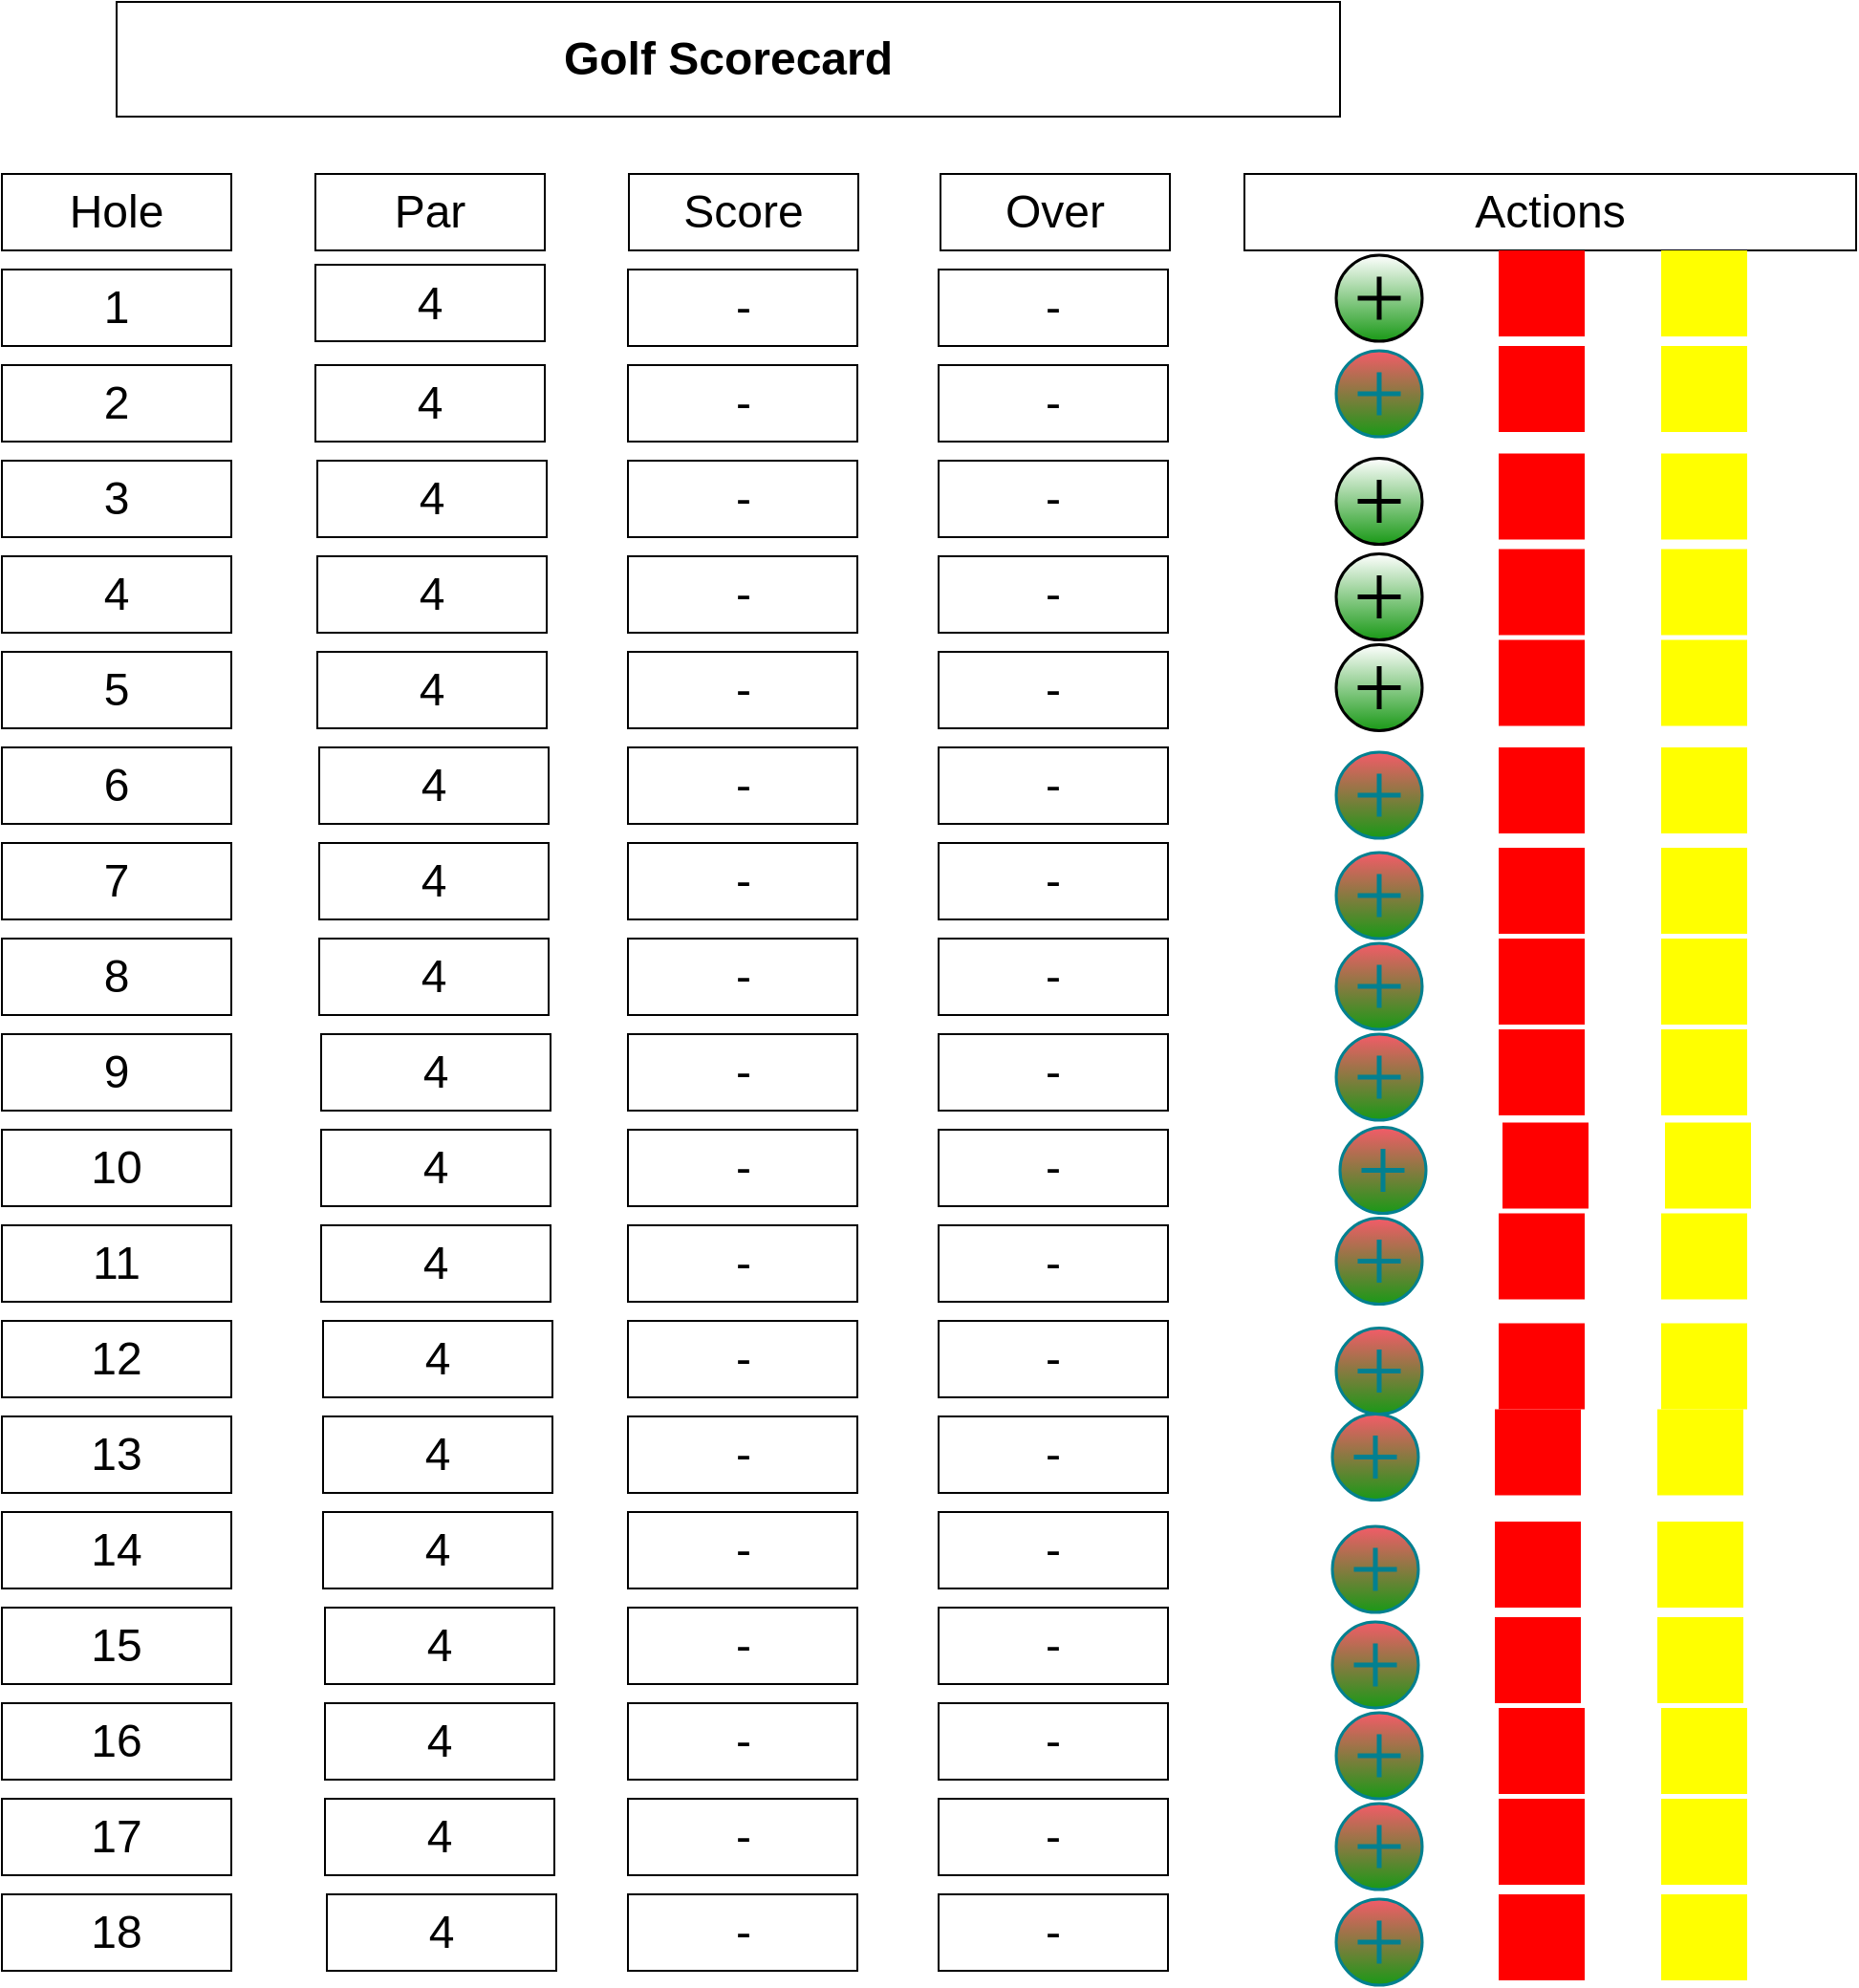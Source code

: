 <mxfile version="15.5.2" type="github">
  <diagram id="Mis6aJasM8ZFhwUtG8ye" name="Page-1">
    <mxGraphModel dx="2062" dy="1118" grid="1" gridSize="10" guides="1" tooltips="1" connect="1" arrows="1" fold="1" page="1" pageScale="1" pageWidth="850" pageHeight="1100" math="0" shadow="0">
      <root>
        <mxCell id="0" />
        <mxCell id="1" parent="0" />
        <mxCell id="xs6SfX7gAQOhlKQm3RGm-1" value="Golf Scorecard" style="rounded=0;whiteSpace=wrap;html=1;fontSize=24;fontStyle=1;fontFamily=Helvetica;labelBackgroundColor=none;" vertex="1" parent="1">
          <mxGeometry x="530" width="640" height="60" as="geometry" />
        </mxCell>
        <mxCell id="xs6SfX7gAQOhlKQm3RGm-21" value="2" style="rounded=0;whiteSpace=wrap;html=1;labelBackgroundColor=none;fontFamily=Helvetica;fontSize=24;" vertex="1" parent="1">
          <mxGeometry x="470" y="190" width="120" height="40" as="geometry" />
        </mxCell>
        <mxCell id="xs6SfX7gAQOhlKQm3RGm-22" value="3" style="rounded=0;whiteSpace=wrap;html=1;labelBackgroundColor=none;fontFamily=Helvetica;fontSize=24;" vertex="1" parent="1">
          <mxGeometry x="470" y="240" width="120" height="40" as="geometry" />
        </mxCell>
        <mxCell id="xs6SfX7gAQOhlKQm3RGm-23" value="4" style="rounded=0;whiteSpace=wrap;html=1;labelBackgroundColor=none;fontFamily=Helvetica;fontSize=24;" vertex="1" parent="1">
          <mxGeometry x="470" y="290" width="120" height="40" as="geometry" />
        </mxCell>
        <mxCell id="xs6SfX7gAQOhlKQm3RGm-24" value="5" style="rounded=0;whiteSpace=wrap;html=1;labelBackgroundColor=none;fontFamily=Helvetica;fontSize=24;" vertex="1" parent="1">
          <mxGeometry x="470" y="340" width="120" height="40" as="geometry" />
        </mxCell>
        <mxCell id="xs6SfX7gAQOhlKQm3RGm-25" value="6" style="rounded=0;whiteSpace=wrap;html=1;labelBackgroundColor=none;fontFamily=Helvetica;fontSize=24;" vertex="1" parent="1">
          <mxGeometry x="470" y="390" width="120" height="40" as="geometry" />
        </mxCell>
        <mxCell id="xs6SfX7gAQOhlKQm3RGm-26" value="7" style="rounded=0;whiteSpace=wrap;html=1;labelBackgroundColor=none;fontFamily=Helvetica;fontSize=24;" vertex="1" parent="1">
          <mxGeometry x="470" y="440" width="120" height="40" as="geometry" />
        </mxCell>
        <mxCell id="xs6SfX7gAQOhlKQm3RGm-27" value="8" style="rounded=0;whiteSpace=wrap;html=1;labelBackgroundColor=none;fontFamily=Helvetica;fontSize=24;" vertex="1" parent="1">
          <mxGeometry x="470" y="490" width="120" height="40" as="geometry" />
        </mxCell>
        <mxCell id="xs6SfX7gAQOhlKQm3RGm-28" value="9" style="rounded=0;whiteSpace=wrap;html=1;labelBackgroundColor=none;fontFamily=Helvetica;fontSize=24;" vertex="1" parent="1">
          <mxGeometry x="470" y="540" width="120" height="40" as="geometry" />
        </mxCell>
        <mxCell id="xs6SfX7gAQOhlKQm3RGm-29" value="10" style="rounded=0;whiteSpace=wrap;html=1;labelBackgroundColor=none;fontFamily=Helvetica;fontSize=24;" vertex="1" parent="1">
          <mxGeometry x="470" y="590" width="120" height="40" as="geometry" />
        </mxCell>
        <mxCell id="xs6SfX7gAQOhlKQm3RGm-30" value="11&lt;span style=&quot;color: rgba(0 , 0 , 0 , 0) ; font-family: monospace ; font-size: 0px&quot;&gt;%3CmxGraphModel%3E%3Croot%3E%3CmxCell%20id%3D%220%22%2F%3E%3CmxCell%20id%3D%221%22%20parent%3D%220%22%2F%3E%3CmxCell%20id%3D%222%22%20value%3D%221%22%20style%3D%22rounded%3D0%3BwhiteSpace%3Dwrap%3Bhtml%3D1%3BlabelBackgroundColor%3Dnone%3BfontFamily%3DHelvetica%3BfontSize%3D24%3B%22%20vertex%3D%221%22%20parent%3D%221%22%3E%3CmxGeometry%20x%3D%2290%22%20y%3D%22110%22%20width%3D%22120%22%20height%3D%2240%22%20as%3D%22geometry%22%2F%3E%3C%2FmxCell%3E%3C%2Froot%3E%3C%2FmxGraphModel%3E&lt;/span&gt;" style="rounded=0;whiteSpace=wrap;html=1;labelBackgroundColor=none;fontFamily=Helvetica;fontSize=24;" vertex="1" parent="1">
          <mxGeometry x="470" y="640" width="120" height="40" as="geometry" />
        </mxCell>
        <mxCell id="xs6SfX7gAQOhlKQm3RGm-31" value="12" style="rounded=0;whiteSpace=wrap;html=1;labelBackgroundColor=none;fontFamily=Helvetica;fontSize=24;" vertex="1" parent="1">
          <mxGeometry x="470" y="690" width="120" height="40" as="geometry" />
        </mxCell>
        <mxCell id="xs6SfX7gAQOhlKQm3RGm-32" value="13" style="rounded=0;whiteSpace=wrap;html=1;labelBackgroundColor=none;fontFamily=Helvetica;fontSize=24;" vertex="1" parent="1">
          <mxGeometry x="470" y="740" width="120" height="40" as="geometry" />
        </mxCell>
        <mxCell id="xs6SfX7gAQOhlKQm3RGm-33" value="14" style="rounded=0;whiteSpace=wrap;html=1;labelBackgroundColor=none;fontFamily=Helvetica;fontSize=24;" vertex="1" parent="1">
          <mxGeometry x="470" y="790" width="120" height="40" as="geometry" />
        </mxCell>
        <mxCell id="xs6SfX7gAQOhlKQm3RGm-34" value="15" style="rounded=0;whiteSpace=wrap;html=1;labelBackgroundColor=none;fontFamily=Helvetica;fontSize=24;" vertex="1" parent="1">
          <mxGeometry x="470" y="840" width="120" height="40" as="geometry" />
        </mxCell>
        <mxCell id="xs6SfX7gAQOhlKQm3RGm-35" value="16" style="rounded=0;whiteSpace=wrap;html=1;labelBackgroundColor=none;fontFamily=Helvetica;fontSize=24;" vertex="1" parent="1">
          <mxGeometry x="470" y="890" width="120" height="40" as="geometry" />
        </mxCell>
        <mxCell id="xs6SfX7gAQOhlKQm3RGm-36" value="17" style="rounded=0;whiteSpace=wrap;html=1;labelBackgroundColor=none;fontFamily=Helvetica;fontSize=24;" vertex="1" parent="1">
          <mxGeometry x="470" y="940" width="120" height="40" as="geometry" />
        </mxCell>
        <mxCell id="xs6SfX7gAQOhlKQm3RGm-37" value="18" style="rounded=0;whiteSpace=wrap;html=1;labelBackgroundColor=none;fontFamily=Helvetica;fontSize=24;" vertex="1" parent="1">
          <mxGeometry x="470" y="990" width="120" height="40" as="geometry" />
        </mxCell>
        <mxCell id="xs6SfX7gAQOhlKQm3RGm-38" value="1" style="rounded=0;whiteSpace=wrap;html=1;labelBackgroundColor=none;fontFamily=Helvetica;fontSize=24;" vertex="1" parent="1">
          <mxGeometry x="470" y="140" width="120" height="40" as="geometry" />
        </mxCell>
        <mxCell id="xs6SfX7gAQOhlKQm3RGm-43" value="" style="group;" vertex="1" connectable="0" parent="1">
          <mxGeometry x="470" y="90" width="970" height="97.5" as="geometry" />
        </mxCell>
        <mxCell id="xs6SfX7gAQOhlKQm3RGm-3" value="Hole" style="rounded=0;whiteSpace=wrap;html=1;labelBackgroundColor=none;fontFamily=Helvetica;fontSize=24;" vertex="1" parent="xs6SfX7gAQOhlKQm3RGm-43">
          <mxGeometry width="120" height="40" as="geometry" />
        </mxCell>
        <mxCell id="xs6SfX7gAQOhlKQm3RGm-39" value="Par" style="rounded=0;whiteSpace=wrap;html=1;labelBackgroundColor=none;fontFamily=Helvetica;fontSize=24;" vertex="1" parent="xs6SfX7gAQOhlKQm3RGm-43">
          <mxGeometry x="164" width="120" height="40" as="geometry" />
        </mxCell>
        <mxCell id="xs6SfX7gAQOhlKQm3RGm-40" value="Score" style="rounded=0;whiteSpace=wrap;html=1;labelBackgroundColor=none;fontFamily=Helvetica;fontSize=24;" vertex="1" parent="xs6SfX7gAQOhlKQm3RGm-43">
          <mxGeometry x="328" width="120" height="40" as="geometry" />
        </mxCell>
        <mxCell id="xs6SfX7gAQOhlKQm3RGm-41" value="Over" style="rounded=0;whiteSpace=wrap;html=1;labelBackgroundColor=none;fontFamily=Helvetica;fontSize=24;" vertex="1" parent="xs6SfX7gAQOhlKQm3RGm-43">
          <mxGeometry x="491" width="120" height="40" as="geometry" />
        </mxCell>
        <mxCell id="xs6SfX7gAQOhlKQm3RGm-42" value="Actions" style="rounded=0;whiteSpace=wrap;html=1;labelBackgroundColor=none;fontFamily=Helvetica;fontSize=24;" vertex="1" parent="xs6SfX7gAQOhlKQm3RGm-43">
          <mxGeometry x="650" width="320" height="40" as="geometry" />
        </mxCell>
        <mxCell id="xs6SfX7gAQOhlKQm3RGm-157" value="" style="group;" vertex="1" connectable="0" parent="xs6SfX7gAQOhlKQm3RGm-43">
          <mxGeometry x="698" y="40" width="215" height="47.5" as="geometry" />
        </mxCell>
        <mxCell id="xs6SfX7gAQOhlKQm3RGm-153" value="" style="verticalLabelPosition=bottom;verticalAlign=top;html=1;shadow=0;dashed=0;strokeWidth=1;shape=mxgraph.ios.iAddIcon;fillColor2=#1A9917;sketch=0;labelBackgroundColor=none;fontFamily=Helvetica;fontSize=24;" vertex="1" parent="xs6SfX7gAQOhlKQm3RGm-157">
          <mxGeometry y="2.5" width="45" height="45" as="geometry" />
        </mxCell>
        <mxCell id="xs6SfX7gAQOhlKQm3RGm-155" value="" style="shape=image;html=1;verticalAlign=top;verticalLabelPosition=bottom;imageAspect=0;aspect=fixed;image=https://cdn3.iconfinder.com/data/icons/eightyshades/512/15_Subtract-128.png;fontFamily=Helvetica;fontSize=24;imageBackground=#FF0000;" vertex="1" parent="xs6SfX7gAQOhlKQm3RGm-157">
          <mxGeometry x="85" width="45" height="45" as="geometry" />
        </mxCell>
        <mxCell id="xs6SfX7gAQOhlKQm3RGm-156" value="" style="shape=image;html=1;verticalAlign=top;verticalLabelPosition=bottom;imageAspect=0;aspect=fixed;image=https://cdn3.iconfinder.com/data/icons/signs-symbols-5/126/slice326-128.png;fontFamily=Helvetica;fontSize=24;imageBackground=#FFFF00;" vertex="1" parent="xs6SfX7gAQOhlKQm3RGm-157">
          <mxGeometry x="170" width="45" height="45" as="geometry" />
        </mxCell>
        <mxCell id="xs6SfX7gAQOhlKQm3RGm-80" value="4" style="rounded=0;whiteSpace=wrap;html=1;labelBackgroundColor=none;fontFamily=Helvetica;fontSize=24;" vertex="1" parent="xs6SfX7gAQOhlKQm3RGm-43">
          <mxGeometry x="164" y="47.5" width="120" height="40" as="geometry" />
        </mxCell>
        <mxCell id="xs6SfX7gAQOhlKQm3RGm-63" value="4" style="rounded=0;whiteSpace=wrap;html=1;labelBackgroundColor=none;fontFamily=Helvetica;fontSize=24;" vertex="1" parent="1">
          <mxGeometry x="634" y="190" width="120" height="40" as="geometry" />
        </mxCell>
        <mxCell id="xs6SfX7gAQOhlKQm3RGm-64" value="4" style="rounded=0;whiteSpace=wrap;html=1;labelBackgroundColor=none;fontFamily=Helvetica;fontSize=24;" vertex="1" parent="1">
          <mxGeometry x="635" y="240" width="120" height="40" as="geometry" />
        </mxCell>
        <mxCell id="xs6SfX7gAQOhlKQm3RGm-65" value="4" style="rounded=0;whiteSpace=wrap;html=1;labelBackgroundColor=none;fontFamily=Helvetica;fontSize=24;" vertex="1" parent="1">
          <mxGeometry x="635" y="290" width="120" height="40" as="geometry" />
        </mxCell>
        <mxCell id="xs6SfX7gAQOhlKQm3RGm-66" value="4" style="rounded=0;whiteSpace=wrap;html=1;labelBackgroundColor=none;fontFamily=Helvetica;fontSize=24;" vertex="1" parent="1">
          <mxGeometry x="635" y="340" width="120" height="40" as="geometry" />
        </mxCell>
        <mxCell id="xs6SfX7gAQOhlKQm3RGm-67" value="4" style="rounded=0;whiteSpace=wrap;html=1;labelBackgroundColor=none;fontFamily=Helvetica;fontSize=24;" vertex="1" parent="1">
          <mxGeometry x="636" y="390" width="120" height="40" as="geometry" />
        </mxCell>
        <mxCell id="xs6SfX7gAQOhlKQm3RGm-68" value="4" style="rounded=0;whiteSpace=wrap;html=1;labelBackgroundColor=none;fontFamily=Helvetica;fontSize=24;" vertex="1" parent="1">
          <mxGeometry x="636" y="440" width="120" height="40" as="geometry" />
        </mxCell>
        <mxCell id="xs6SfX7gAQOhlKQm3RGm-69" value="4" style="rounded=0;whiteSpace=wrap;html=1;labelBackgroundColor=none;fontFamily=Helvetica;fontSize=24;" vertex="1" parent="1">
          <mxGeometry x="636" y="490" width="120" height="40" as="geometry" />
        </mxCell>
        <mxCell id="xs6SfX7gAQOhlKQm3RGm-70" value="4" style="rounded=0;whiteSpace=wrap;html=1;labelBackgroundColor=none;fontFamily=Helvetica;fontSize=24;" vertex="1" parent="1">
          <mxGeometry x="637" y="540" width="120" height="40" as="geometry" />
        </mxCell>
        <mxCell id="xs6SfX7gAQOhlKQm3RGm-71" value="4" style="rounded=0;whiteSpace=wrap;html=1;labelBackgroundColor=none;fontFamily=Helvetica;fontSize=24;" vertex="1" parent="1">
          <mxGeometry x="637" y="590" width="120" height="40" as="geometry" />
        </mxCell>
        <mxCell id="xs6SfX7gAQOhlKQm3RGm-72" value="4" style="rounded=0;whiteSpace=wrap;html=1;labelBackgroundColor=none;fontFamily=Helvetica;fontSize=24;" vertex="1" parent="1">
          <mxGeometry x="637" y="640" width="120" height="40" as="geometry" />
        </mxCell>
        <mxCell id="xs6SfX7gAQOhlKQm3RGm-73" value="4" style="rounded=0;whiteSpace=wrap;html=1;labelBackgroundColor=none;fontFamily=Helvetica;fontSize=24;" vertex="1" parent="1">
          <mxGeometry x="638" y="690" width="120" height="40" as="geometry" />
        </mxCell>
        <mxCell id="xs6SfX7gAQOhlKQm3RGm-74" value="4" style="rounded=0;whiteSpace=wrap;html=1;labelBackgroundColor=none;fontFamily=Helvetica;fontSize=24;" vertex="1" parent="1">
          <mxGeometry x="638" y="740" width="120" height="40" as="geometry" />
        </mxCell>
        <mxCell id="xs6SfX7gAQOhlKQm3RGm-75" value="4" style="rounded=0;whiteSpace=wrap;html=1;labelBackgroundColor=none;fontFamily=Helvetica;fontSize=24;" vertex="1" parent="1">
          <mxGeometry x="638" y="790" width="120" height="40" as="geometry" />
        </mxCell>
        <mxCell id="xs6SfX7gAQOhlKQm3RGm-76" value="4" style="rounded=0;whiteSpace=wrap;html=1;labelBackgroundColor=none;fontFamily=Helvetica;fontSize=24;" vertex="1" parent="1">
          <mxGeometry x="639" y="840" width="120" height="40" as="geometry" />
        </mxCell>
        <mxCell id="xs6SfX7gAQOhlKQm3RGm-77" value="4" style="rounded=0;whiteSpace=wrap;html=1;labelBackgroundColor=none;fontFamily=Helvetica;fontSize=24;" vertex="1" parent="1">
          <mxGeometry x="639" y="890" width="120" height="40" as="geometry" />
        </mxCell>
        <mxCell id="xs6SfX7gAQOhlKQm3RGm-78" value="4" style="rounded=0;whiteSpace=wrap;html=1;labelBackgroundColor=none;fontFamily=Helvetica;fontSize=24;" vertex="1" parent="1">
          <mxGeometry x="639" y="940" width="120" height="40" as="geometry" />
        </mxCell>
        <mxCell id="xs6SfX7gAQOhlKQm3RGm-79" value="4" style="rounded=0;whiteSpace=wrap;html=1;labelBackgroundColor=none;fontFamily=Helvetica;fontSize=24;" vertex="1" parent="1">
          <mxGeometry x="640" y="990" width="120" height="40" as="geometry" />
        </mxCell>
        <mxCell id="xs6SfX7gAQOhlKQm3RGm-81" value="-" style="rounded=0;whiteSpace=wrap;html=1;labelBackgroundColor=none;fontFamily=Helvetica;fontSize=24;" vertex="1" parent="1">
          <mxGeometry x="797.5" y="190" width="120" height="40" as="geometry" />
        </mxCell>
        <mxCell id="xs6SfX7gAQOhlKQm3RGm-82" value="-" style="rounded=0;whiteSpace=wrap;html=1;labelBackgroundColor=none;fontFamily=Helvetica;fontSize=24;" vertex="1" parent="1">
          <mxGeometry x="797.5" y="240" width="120" height="40" as="geometry" />
        </mxCell>
        <mxCell id="xs6SfX7gAQOhlKQm3RGm-83" value="-" style="rounded=0;whiteSpace=wrap;html=1;labelBackgroundColor=none;fontFamily=Helvetica;fontSize=24;" vertex="1" parent="1">
          <mxGeometry x="797.5" y="290" width="120" height="40" as="geometry" />
        </mxCell>
        <mxCell id="xs6SfX7gAQOhlKQm3RGm-84" value="-" style="rounded=0;whiteSpace=wrap;html=1;labelBackgroundColor=none;fontFamily=Helvetica;fontSize=24;" vertex="1" parent="1">
          <mxGeometry x="797.5" y="340" width="120" height="40" as="geometry" />
        </mxCell>
        <mxCell id="xs6SfX7gAQOhlKQm3RGm-85" value="-" style="rounded=0;whiteSpace=wrap;html=1;labelBackgroundColor=none;fontFamily=Helvetica;fontSize=24;" vertex="1" parent="1">
          <mxGeometry x="797.5" y="390" width="120" height="40" as="geometry" />
        </mxCell>
        <mxCell id="xs6SfX7gAQOhlKQm3RGm-86" value="-" style="rounded=0;whiteSpace=wrap;html=1;labelBackgroundColor=none;fontFamily=Helvetica;fontSize=24;" vertex="1" parent="1">
          <mxGeometry x="797.5" y="440" width="120" height="40" as="geometry" />
        </mxCell>
        <mxCell id="xs6SfX7gAQOhlKQm3RGm-87" value="-" style="rounded=0;whiteSpace=wrap;html=1;labelBackgroundColor=none;fontFamily=Helvetica;fontSize=24;" vertex="1" parent="1">
          <mxGeometry x="797.5" y="490" width="120" height="40" as="geometry" />
        </mxCell>
        <mxCell id="xs6SfX7gAQOhlKQm3RGm-88" value="-" style="rounded=0;whiteSpace=wrap;html=1;labelBackgroundColor=none;fontFamily=Helvetica;fontSize=24;" vertex="1" parent="1">
          <mxGeometry x="797.5" y="540" width="120" height="40" as="geometry" />
        </mxCell>
        <mxCell id="xs6SfX7gAQOhlKQm3RGm-89" value="-" style="rounded=0;whiteSpace=wrap;html=1;labelBackgroundColor=none;fontFamily=Helvetica;fontSize=24;" vertex="1" parent="1">
          <mxGeometry x="797.5" y="590" width="120" height="40" as="geometry" />
        </mxCell>
        <mxCell id="xs6SfX7gAQOhlKQm3RGm-90" value="-" style="rounded=0;whiteSpace=wrap;html=1;labelBackgroundColor=none;fontFamily=Helvetica;fontSize=24;" vertex="1" parent="1">
          <mxGeometry x="797.5" y="640" width="120" height="40" as="geometry" />
        </mxCell>
        <mxCell id="xs6SfX7gAQOhlKQm3RGm-91" value="-" style="rounded=0;whiteSpace=wrap;html=1;labelBackgroundColor=none;fontFamily=Helvetica;fontSize=24;" vertex="1" parent="1">
          <mxGeometry x="797.5" y="690" width="120" height="40" as="geometry" />
        </mxCell>
        <mxCell id="xs6SfX7gAQOhlKQm3RGm-92" value="-" style="rounded=0;whiteSpace=wrap;html=1;labelBackgroundColor=none;fontFamily=Helvetica;fontSize=24;" vertex="1" parent="1">
          <mxGeometry x="797.5" y="740" width="120" height="40" as="geometry" />
        </mxCell>
        <mxCell id="xs6SfX7gAQOhlKQm3RGm-93" value="-" style="rounded=0;whiteSpace=wrap;html=1;labelBackgroundColor=none;fontFamily=Helvetica;fontSize=24;" vertex="1" parent="1">
          <mxGeometry x="797.5" y="790" width="120" height="40" as="geometry" />
        </mxCell>
        <mxCell id="xs6SfX7gAQOhlKQm3RGm-94" value="-" style="rounded=0;whiteSpace=wrap;html=1;labelBackgroundColor=none;fontFamily=Helvetica;fontSize=24;" vertex="1" parent="1">
          <mxGeometry x="797.5" y="840" width="120" height="40" as="geometry" />
        </mxCell>
        <mxCell id="xs6SfX7gAQOhlKQm3RGm-95" value="-" style="rounded=0;whiteSpace=wrap;html=1;labelBackgroundColor=none;fontFamily=Helvetica;fontSize=24;" vertex="1" parent="1">
          <mxGeometry x="797.5" y="890" width="120" height="40" as="geometry" />
        </mxCell>
        <mxCell id="xs6SfX7gAQOhlKQm3RGm-96" value="-" style="rounded=0;whiteSpace=wrap;html=1;labelBackgroundColor=none;fontFamily=Helvetica;fontSize=24;" vertex="1" parent="1">
          <mxGeometry x="797.5" y="940" width="120" height="40" as="geometry" />
        </mxCell>
        <mxCell id="xs6SfX7gAQOhlKQm3RGm-97" value="-" style="rounded=0;whiteSpace=wrap;html=1;labelBackgroundColor=none;fontFamily=Helvetica;fontSize=24;" vertex="1" parent="1">
          <mxGeometry x="797.5" y="990" width="120" height="40" as="geometry" />
        </mxCell>
        <mxCell id="xs6SfX7gAQOhlKQm3RGm-98" value="-" style="rounded=0;whiteSpace=wrap;html=1;labelBackgroundColor=none;fontFamily=Helvetica;fontSize=24;" vertex="1" parent="1">
          <mxGeometry x="797.5" y="140" width="120" height="40" as="geometry" />
        </mxCell>
        <mxCell id="xs6SfX7gAQOhlKQm3RGm-99" value="-" style="rounded=0;whiteSpace=wrap;html=1;labelBackgroundColor=none;fontFamily=Helvetica;fontSize=24;" vertex="1" parent="1">
          <mxGeometry x="960" y="190" width="120" height="40" as="geometry" />
        </mxCell>
        <mxCell id="xs6SfX7gAQOhlKQm3RGm-100" value="-" style="rounded=0;whiteSpace=wrap;html=1;labelBackgroundColor=none;fontFamily=Helvetica;fontSize=24;" vertex="1" parent="1">
          <mxGeometry x="960" y="240" width="120" height="40" as="geometry" />
        </mxCell>
        <mxCell id="xs6SfX7gAQOhlKQm3RGm-101" value="-" style="rounded=0;whiteSpace=wrap;html=1;labelBackgroundColor=none;fontFamily=Helvetica;fontSize=24;" vertex="1" parent="1">
          <mxGeometry x="960" y="290" width="120" height="40" as="geometry" />
        </mxCell>
        <mxCell id="xs6SfX7gAQOhlKQm3RGm-102" value="-" style="rounded=0;whiteSpace=wrap;html=1;labelBackgroundColor=none;fontFamily=Helvetica;fontSize=24;" vertex="1" parent="1">
          <mxGeometry x="960" y="340" width="120" height="40" as="geometry" />
        </mxCell>
        <mxCell id="xs6SfX7gAQOhlKQm3RGm-103" value="-" style="rounded=0;whiteSpace=wrap;html=1;labelBackgroundColor=none;fontFamily=Helvetica;fontSize=24;" vertex="1" parent="1">
          <mxGeometry x="960" y="390" width="120" height="40" as="geometry" />
        </mxCell>
        <mxCell id="xs6SfX7gAQOhlKQm3RGm-104" value="-" style="rounded=0;whiteSpace=wrap;html=1;labelBackgroundColor=none;fontFamily=Helvetica;fontSize=24;" vertex="1" parent="1">
          <mxGeometry x="960" y="440" width="120" height="40" as="geometry" />
        </mxCell>
        <mxCell id="xs6SfX7gAQOhlKQm3RGm-105" value="-" style="rounded=0;whiteSpace=wrap;html=1;labelBackgroundColor=none;fontFamily=Helvetica;fontSize=24;" vertex="1" parent="1">
          <mxGeometry x="960" y="490" width="120" height="40" as="geometry" />
        </mxCell>
        <mxCell id="xs6SfX7gAQOhlKQm3RGm-106" value="-" style="rounded=0;whiteSpace=wrap;html=1;labelBackgroundColor=none;fontFamily=Helvetica;fontSize=24;" vertex="1" parent="1">
          <mxGeometry x="960" y="540" width="120" height="40" as="geometry" />
        </mxCell>
        <mxCell id="xs6SfX7gAQOhlKQm3RGm-107" value="-" style="rounded=0;whiteSpace=wrap;html=1;labelBackgroundColor=none;fontFamily=Helvetica;fontSize=24;" vertex="1" parent="1">
          <mxGeometry x="960" y="590" width="120" height="40" as="geometry" />
        </mxCell>
        <mxCell id="xs6SfX7gAQOhlKQm3RGm-108" value="-" style="rounded=0;whiteSpace=wrap;html=1;labelBackgroundColor=none;fontFamily=Helvetica;fontSize=24;" vertex="1" parent="1">
          <mxGeometry x="960" y="640" width="120" height="40" as="geometry" />
        </mxCell>
        <mxCell id="xs6SfX7gAQOhlKQm3RGm-109" value="-" style="rounded=0;whiteSpace=wrap;html=1;labelBackgroundColor=none;fontFamily=Helvetica;fontSize=24;" vertex="1" parent="1">
          <mxGeometry x="960" y="690" width="120" height="40" as="geometry" />
        </mxCell>
        <mxCell id="xs6SfX7gAQOhlKQm3RGm-110" value="-" style="rounded=0;whiteSpace=wrap;html=1;labelBackgroundColor=none;fontFamily=Helvetica;fontSize=24;" vertex="1" parent="1">
          <mxGeometry x="960" y="740" width="120" height="40" as="geometry" />
        </mxCell>
        <mxCell id="xs6SfX7gAQOhlKQm3RGm-111" value="-" style="rounded=0;whiteSpace=wrap;html=1;labelBackgroundColor=none;fontFamily=Helvetica;fontSize=24;" vertex="1" parent="1">
          <mxGeometry x="960" y="790" width="120" height="40" as="geometry" />
        </mxCell>
        <mxCell id="xs6SfX7gAQOhlKQm3RGm-112" value="-" style="rounded=0;whiteSpace=wrap;html=1;labelBackgroundColor=none;fontFamily=Helvetica;fontSize=24;" vertex="1" parent="1">
          <mxGeometry x="960" y="840" width="120" height="40" as="geometry" />
        </mxCell>
        <mxCell id="xs6SfX7gAQOhlKQm3RGm-113" value="-" style="rounded=0;whiteSpace=wrap;html=1;labelBackgroundColor=none;fontFamily=Helvetica;fontSize=24;" vertex="1" parent="1">
          <mxGeometry x="960" y="890" width="120" height="40" as="geometry" />
        </mxCell>
        <mxCell id="xs6SfX7gAQOhlKQm3RGm-114" value="-" style="rounded=0;whiteSpace=wrap;html=1;labelBackgroundColor=none;fontFamily=Helvetica;fontSize=24;" vertex="1" parent="1">
          <mxGeometry x="960" y="940" width="120" height="40" as="geometry" />
        </mxCell>
        <mxCell id="xs6SfX7gAQOhlKQm3RGm-115" value="-" style="rounded=0;whiteSpace=wrap;html=1;labelBackgroundColor=none;fontFamily=Helvetica;fontSize=24;" vertex="1" parent="1">
          <mxGeometry x="960" y="990" width="120" height="40" as="geometry" />
        </mxCell>
        <mxCell id="xs6SfX7gAQOhlKQm3RGm-116" value="-" style="rounded=0;whiteSpace=wrap;html=1;labelBackgroundColor=none;fontFamily=Helvetica;fontSize=24;" vertex="1" parent="1">
          <mxGeometry x="960" y="140" width="120" height="40" as="geometry" />
        </mxCell>
        <mxCell id="xs6SfX7gAQOhlKQm3RGm-162" value="" style="group;flipH=0;" vertex="1" connectable="0" parent="1">
          <mxGeometry x="1168" y="236.25" width="215" height="47.5" as="geometry" />
        </mxCell>
        <mxCell id="xs6SfX7gAQOhlKQm3RGm-163" value="" style="verticalLabelPosition=bottom;verticalAlign=top;html=1;shadow=0;dashed=0;strokeWidth=1;shape=mxgraph.ios.iAddIcon;fillColor2=#1A9917;sketch=0;labelBackgroundColor=none;fontFamily=Helvetica;fontSize=24;flipH=0;" vertex="1" parent="xs6SfX7gAQOhlKQm3RGm-162">
          <mxGeometry y="2.5" width="45" height="45" as="geometry" />
        </mxCell>
        <mxCell id="xs6SfX7gAQOhlKQm3RGm-164" value="" style="shape=image;html=1;verticalAlign=top;verticalLabelPosition=bottom;imageAspect=0;aspect=fixed;image=https://cdn3.iconfinder.com/data/icons/eightyshades/512/15_Subtract-128.png;fontFamily=Helvetica;fontSize=24;imageBackground=#FF0000;flipH=0;" vertex="1" parent="xs6SfX7gAQOhlKQm3RGm-162">
          <mxGeometry x="85" width="45" height="45" as="geometry" />
        </mxCell>
        <mxCell id="xs6SfX7gAQOhlKQm3RGm-165" value="" style="shape=image;html=1;verticalAlign=top;verticalLabelPosition=bottom;imageAspect=0;aspect=fixed;image=https://cdn3.iconfinder.com/data/icons/signs-symbols-5/126/slice326-128.png;fontFamily=Helvetica;fontSize=24;imageBackground=#FFFF00;flipH=0;" vertex="1" parent="xs6SfX7gAQOhlKQm3RGm-162">
          <mxGeometry x="170" width="45" height="45" as="geometry" />
        </mxCell>
        <mxCell id="xs6SfX7gAQOhlKQm3RGm-166" value="" style="group;flipH=0;" vertex="1" connectable="0" parent="1">
          <mxGeometry x="1168" y="286.25" width="215" height="151.25" as="geometry" />
        </mxCell>
        <mxCell id="xs6SfX7gAQOhlKQm3RGm-167" value="" style="verticalLabelPosition=bottom;verticalAlign=top;html=1;shadow=0;dashed=0;strokeWidth=1;shape=mxgraph.ios.iAddIcon;fillColor2=#1A9917;sketch=0;labelBackgroundColor=none;fontFamily=Helvetica;fontSize=24;flipH=0;" vertex="1" parent="xs6SfX7gAQOhlKQm3RGm-166">
          <mxGeometry y="2.5" width="45" height="45" as="geometry" />
        </mxCell>
        <mxCell id="xs6SfX7gAQOhlKQm3RGm-168" value="" style="shape=image;html=1;verticalAlign=top;verticalLabelPosition=bottom;imageAspect=0;aspect=fixed;image=https://cdn3.iconfinder.com/data/icons/eightyshades/512/15_Subtract-128.png;fontFamily=Helvetica;fontSize=24;imageBackground=#FF0000;flipH=0;" vertex="1" parent="xs6SfX7gAQOhlKQm3RGm-166">
          <mxGeometry x="85" width="45" height="45" as="geometry" />
        </mxCell>
        <mxCell id="xs6SfX7gAQOhlKQm3RGm-169" value="" style="shape=image;html=1;verticalAlign=top;verticalLabelPosition=bottom;imageAspect=0;aspect=fixed;image=https://cdn3.iconfinder.com/data/icons/signs-symbols-5/126/slice326-128.png;fontFamily=Helvetica;fontSize=24;imageBackground=#FFFF00;flipH=0;" vertex="1" parent="xs6SfX7gAQOhlKQm3RGm-166">
          <mxGeometry x="170" width="45" height="45" as="geometry" />
        </mxCell>
        <mxCell id="xs6SfX7gAQOhlKQm3RGm-158" value="" style="group;flipH=0;" vertex="1" connectable="0" parent="xs6SfX7gAQOhlKQm3RGm-166">
          <mxGeometry y="47.5" width="215" height="103.75" as="geometry" />
        </mxCell>
        <mxCell id="xs6SfX7gAQOhlKQm3RGm-159" value="" style="verticalLabelPosition=bottom;verticalAlign=top;html=1;shadow=0;dashed=0;strokeWidth=1;shape=mxgraph.ios.iAddIcon;fillColor2=#1A9917;sketch=0;labelBackgroundColor=none;fontFamily=Helvetica;fontSize=24;flipH=0;" vertex="1" parent="xs6SfX7gAQOhlKQm3RGm-158">
          <mxGeometry y="2.5" width="45" height="45" as="geometry" />
        </mxCell>
        <mxCell id="xs6SfX7gAQOhlKQm3RGm-160" value="" style="shape=image;html=1;verticalAlign=top;verticalLabelPosition=bottom;imageAspect=0;aspect=fixed;image=https://cdn3.iconfinder.com/data/icons/eightyshades/512/15_Subtract-128.png;fontFamily=Helvetica;fontSize=24;imageBackground=#FF0000;flipH=0;" vertex="1" parent="xs6SfX7gAQOhlKQm3RGm-158">
          <mxGeometry x="85" width="45" height="45" as="geometry" />
        </mxCell>
        <mxCell id="xs6SfX7gAQOhlKQm3RGm-161" value="" style="shape=image;html=1;verticalAlign=top;verticalLabelPosition=bottom;imageAspect=0;aspect=fixed;image=https://cdn3.iconfinder.com/data/icons/signs-symbols-5/126/slice326-128.png;fontFamily=Helvetica;fontSize=24;imageBackground=#FFFF00;flipH=0;" vertex="1" parent="xs6SfX7gAQOhlKQm3RGm-158">
          <mxGeometry x="170" width="45" height="45" as="geometry" />
        </mxCell>
        <mxCell id="xs6SfX7gAQOhlKQm3RGm-179" value="" style="group;fontColor=#E4FDE1;flipH=0;" vertex="1" connectable="0" parent="xs6SfX7gAQOhlKQm3RGm-158">
          <mxGeometry y="56.25" width="215" height="47.5" as="geometry" />
        </mxCell>
        <mxCell id="xs6SfX7gAQOhlKQm3RGm-180" value="" style="verticalLabelPosition=bottom;verticalAlign=top;html=1;shadow=0;dashed=0;strokeWidth=1;shape=mxgraph.ios.iAddIcon;fillColor2=#1A9917;sketch=0;labelBackgroundColor=none;fontFamily=Helvetica;fontSize=24;fillColor=#F45B69;strokeColor=#028090;fontColor=#E4FDE1;flipH=0;" vertex="1" parent="xs6SfX7gAQOhlKQm3RGm-179">
          <mxGeometry y="2.5" width="45" height="45" as="geometry" />
        </mxCell>
        <mxCell id="xs6SfX7gAQOhlKQm3RGm-181" value="" style="shape=image;html=1;verticalAlign=top;verticalLabelPosition=bottom;imageAspect=0;aspect=fixed;image=https://cdn3.iconfinder.com/data/icons/eightyshades/512/15_Subtract-128.png;fontFamily=Helvetica;fontSize=24;imageBackground=#FF0000;fillColor=#F45B69;strokeColor=#028090;fontColor=#E4FDE1;flipH=0;" vertex="1" parent="xs6SfX7gAQOhlKQm3RGm-179">
          <mxGeometry x="85" width="45" height="45" as="geometry" />
        </mxCell>
        <mxCell id="xs6SfX7gAQOhlKQm3RGm-182" value="" style="shape=image;html=1;verticalAlign=top;verticalLabelPosition=bottom;imageAspect=0;aspect=fixed;image=https://cdn3.iconfinder.com/data/icons/signs-symbols-5/126/slice326-128.png;fontFamily=Helvetica;fontSize=24;imageBackground=#FFFF00;fillColor=#F45B69;strokeColor=#028090;fontColor=#E4FDE1;flipH=0;" vertex="1" parent="xs6SfX7gAQOhlKQm3RGm-179">
          <mxGeometry x="170" width="45" height="45" as="geometry" />
        </mxCell>
        <mxCell id="xs6SfX7gAQOhlKQm3RGm-175" value="" style="group;fontColor=#E4FDE1;flipH=0;" vertex="1" connectable="0" parent="1">
          <mxGeometry x="1168" y="180" width="215" height="47.5" as="geometry" />
        </mxCell>
        <mxCell id="xs6SfX7gAQOhlKQm3RGm-176" value="" style="verticalLabelPosition=bottom;verticalAlign=top;html=1;shadow=0;dashed=0;strokeWidth=1;shape=mxgraph.ios.iAddIcon;fillColor2=#1A9917;sketch=0;labelBackgroundColor=none;fontFamily=Helvetica;fontSize=24;fillColor=#F45B69;strokeColor=#028090;fontColor=#E4FDE1;flipH=0;" vertex="1" parent="xs6SfX7gAQOhlKQm3RGm-175">
          <mxGeometry y="2.5" width="45" height="45" as="geometry" />
        </mxCell>
        <mxCell id="xs6SfX7gAQOhlKQm3RGm-177" value="" style="shape=image;html=1;verticalAlign=top;verticalLabelPosition=bottom;imageAspect=0;aspect=fixed;image=https://cdn3.iconfinder.com/data/icons/eightyshades/512/15_Subtract-128.png;fontFamily=Helvetica;fontSize=24;imageBackground=#FF0000;fillColor=#F45B69;strokeColor=#028090;fontColor=#E4FDE1;flipH=0;" vertex="1" parent="xs6SfX7gAQOhlKQm3RGm-175">
          <mxGeometry x="85" width="45" height="45" as="geometry" />
        </mxCell>
        <mxCell id="xs6SfX7gAQOhlKQm3RGm-178" value="" style="shape=image;html=1;verticalAlign=top;verticalLabelPosition=bottom;imageAspect=0;aspect=fixed;image=https://cdn3.iconfinder.com/data/icons/signs-symbols-5/126/slice326-128.png;fontFamily=Helvetica;fontSize=24;imageBackground=#FFFF00;fillColor=#F45B69;strokeColor=#028090;fontColor=#E4FDE1;flipH=0;" vertex="1" parent="xs6SfX7gAQOhlKQm3RGm-175">
          <mxGeometry x="170" width="45" height="45" as="geometry" />
        </mxCell>
        <mxCell id="xs6SfX7gAQOhlKQm3RGm-183" value="" style="group;fontColor=#E4FDE1;flipH=0;" vertex="1" connectable="0" parent="1">
          <mxGeometry x="1168" y="442.5" width="215" height="142.5" as="geometry" />
        </mxCell>
        <mxCell id="xs6SfX7gAQOhlKQm3RGm-184" value="" style="verticalLabelPosition=bottom;verticalAlign=top;html=1;shadow=0;dashed=0;strokeWidth=1;shape=mxgraph.ios.iAddIcon;fillColor2=#1A9917;sketch=0;labelBackgroundColor=none;fontFamily=Helvetica;fontSize=24;fillColor=#F45B69;strokeColor=#028090;fontColor=#E4FDE1;flipH=0;" vertex="1" parent="xs6SfX7gAQOhlKQm3RGm-183">
          <mxGeometry y="2.5" width="45" height="45" as="geometry" />
        </mxCell>
        <mxCell id="xs6SfX7gAQOhlKQm3RGm-185" value="" style="shape=image;html=1;verticalAlign=top;verticalLabelPosition=bottom;imageAspect=0;aspect=fixed;image=https://cdn3.iconfinder.com/data/icons/eightyshades/512/15_Subtract-128.png;fontFamily=Helvetica;fontSize=24;imageBackground=#FF0000;fillColor=#F45B69;strokeColor=#028090;fontColor=#E4FDE1;flipH=0;" vertex="1" parent="xs6SfX7gAQOhlKQm3RGm-183">
          <mxGeometry x="85" width="45" height="45" as="geometry" />
        </mxCell>
        <mxCell id="xs6SfX7gAQOhlKQm3RGm-186" value="" style="shape=image;html=1;verticalAlign=top;verticalLabelPosition=bottom;imageAspect=0;aspect=fixed;image=https://cdn3.iconfinder.com/data/icons/signs-symbols-5/126/slice326-128.png;fontFamily=Helvetica;fontSize=24;imageBackground=#FFFF00;fillColor=#F45B69;strokeColor=#028090;fontColor=#E4FDE1;flipH=0;" vertex="1" parent="xs6SfX7gAQOhlKQm3RGm-183">
          <mxGeometry x="170" width="45" height="45" as="geometry" />
        </mxCell>
        <mxCell id="xs6SfX7gAQOhlKQm3RGm-187" value="" style="group;fontColor=#E4FDE1;flipH=0;" vertex="1" connectable="0" parent="xs6SfX7gAQOhlKQm3RGm-183">
          <mxGeometry y="47.5" width="215" height="95" as="geometry" />
        </mxCell>
        <mxCell id="xs6SfX7gAQOhlKQm3RGm-188" value="" style="verticalLabelPosition=bottom;verticalAlign=top;html=1;shadow=0;dashed=0;strokeWidth=1;shape=mxgraph.ios.iAddIcon;fillColor2=#1A9917;sketch=0;labelBackgroundColor=none;fontFamily=Helvetica;fontSize=24;fillColor=#F45B69;strokeColor=#028090;fontColor=#E4FDE1;flipH=0;" vertex="1" parent="xs6SfX7gAQOhlKQm3RGm-187">
          <mxGeometry y="2.5" width="45" height="45" as="geometry" />
        </mxCell>
        <mxCell id="xs6SfX7gAQOhlKQm3RGm-189" value="" style="shape=image;html=1;verticalAlign=top;verticalLabelPosition=bottom;imageAspect=0;aspect=fixed;image=https://cdn3.iconfinder.com/data/icons/eightyshades/512/15_Subtract-128.png;fontFamily=Helvetica;fontSize=24;imageBackground=#FF0000;fillColor=#F45B69;strokeColor=#028090;fontColor=#E4FDE1;flipH=0;" vertex="1" parent="xs6SfX7gAQOhlKQm3RGm-187">
          <mxGeometry x="85" width="45" height="45" as="geometry" />
        </mxCell>
        <mxCell id="xs6SfX7gAQOhlKQm3RGm-190" value="" style="shape=image;html=1;verticalAlign=top;verticalLabelPosition=bottom;imageAspect=0;aspect=fixed;image=https://cdn3.iconfinder.com/data/icons/signs-symbols-5/126/slice326-128.png;fontFamily=Helvetica;fontSize=24;imageBackground=#FFFF00;fillColor=#F45B69;strokeColor=#028090;fontColor=#E4FDE1;flipH=0;" vertex="1" parent="xs6SfX7gAQOhlKQm3RGm-187">
          <mxGeometry x="170" width="45" height="45" as="geometry" />
        </mxCell>
        <mxCell id="xs6SfX7gAQOhlKQm3RGm-192" value="" style="group;fontColor=#E4FDE1;flipH=0;" vertex="1" connectable="0" parent="xs6SfX7gAQOhlKQm3RGm-187">
          <mxGeometry y="47.5" width="215" height="47.5" as="geometry" />
        </mxCell>
        <mxCell id="xs6SfX7gAQOhlKQm3RGm-193" value="" style="verticalLabelPosition=bottom;verticalAlign=top;html=1;shadow=0;dashed=0;strokeWidth=1;shape=mxgraph.ios.iAddIcon;fillColor2=#1A9917;sketch=0;labelBackgroundColor=none;fontFamily=Helvetica;fontSize=24;fillColor=#F45B69;strokeColor=#028090;fontColor=#E4FDE1;flipH=0;" vertex="1" parent="xs6SfX7gAQOhlKQm3RGm-192">
          <mxGeometry y="2.5" width="45" height="45" as="geometry" />
        </mxCell>
        <mxCell id="xs6SfX7gAQOhlKQm3RGm-194" value="" style="shape=image;html=1;verticalAlign=top;verticalLabelPosition=bottom;imageAspect=0;aspect=fixed;image=https://cdn3.iconfinder.com/data/icons/eightyshades/512/15_Subtract-128.png;fontFamily=Helvetica;fontSize=24;imageBackground=#FF0000;fillColor=#F45B69;strokeColor=#028090;fontColor=#E4FDE1;flipH=0;" vertex="1" parent="xs6SfX7gAQOhlKQm3RGm-192">
          <mxGeometry x="85" width="45" height="45" as="geometry" />
        </mxCell>
        <mxCell id="xs6SfX7gAQOhlKQm3RGm-195" value="" style="shape=image;html=1;verticalAlign=top;verticalLabelPosition=bottom;imageAspect=0;aspect=fixed;image=https://cdn3.iconfinder.com/data/icons/signs-symbols-5/126/slice326-128.png;fontFamily=Helvetica;fontSize=24;imageBackground=#FFFF00;fillColor=#F45B69;strokeColor=#028090;fontColor=#E4FDE1;flipH=0;" vertex="1" parent="xs6SfX7gAQOhlKQm3RGm-192">
          <mxGeometry x="170" width="45" height="45" as="geometry" />
        </mxCell>
        <mxCell id="xs6SfX7gAQOhlKQm3RGm-196" value="" style="group;fontColor=#E4FDE1;flipH=0;" vertex="1" connectable="0" parent="1">
          <mxGeometry x="1170" y="586.25" width="215" height="47.5" as="geometry" />
        </mxCell>
        <mxCell id="xs6SfX7gAQOhlKQm3RGm-197" value="" style="verticalLabelPosition=bottom;verticalAlign=top;html=1;shadow=0;dashed=0;strokeWidth=1;shape=mxgraph.ios.iAddIcon;fillColor2=#1A9917;sketch=0;labelBackgroundColor=none;fontFamily=Helvetica;fontSize=24;fillColor=#F45B69;strokeColor=#028090;fontColor=#E4FDE1;flipH=0;" vertex="1" parent="xs6SfX7gAQOhlKQm3RGm-196">
          <mxGeometry y="2.5" width="45" height="45" as="geometry" />
        </mxCell>
        <mxCell id="xs6SfX7gAQOhlKQm3RGm-198" value="" style="shape=image;html=1;verticalAlign=top;verticalLabelPosition=bottom;imageAspect=0;aspect=fixed;image=https://cdn3.iconfinder.com/data/icons/eightyshades/512/15_Subtract-128.png;fontFamily=Helvetica;fontSize=24;imageBackground=#FF0000;fillColor=#F45B69;strokeColor=#028090;fontColor=#E4FDE1;flipH=0;" vertex="1" parent="xs6SfX7gAQOhlKQm3RGm-196">
          <mxGeometry x="85" width="45" height="45" as="geometry" />
        </mxCell>
        <mxCell id="xs6SfX7gAQOhlKQm3RGm-199" value="" style="shape=image;html=1;verticalAlign=top;verticalLabelPosition=bottom;imageAspect=0;aspect=fixed;image=https://cdn3.iconfinder.com/data/icons/signs-symbols-5/126/slice326-128.png;fontFamily=Helvetica;fontSize=24;imageBackground=#FFFF00;fillColor=#F45B69;strokeColor=#028090;fontColor=#E4FDE1;flipH=0;" vertex="1" parent="xs6SfX7gAQOhlKQm3RGm-196">
          <mxGeometry x="170" width="45" height="45" as="geometry" />
        </mxCell>
        <mxCell id="xs6SfX7gAQOhlKQm3RGm-200" value="" style="group;fontColor=#E4FDE1;flipH=0;" vertex="1" connectable="0" parent="1">
          <mxGeometry x="1168" y="633.75" width="215" height="47.5" as="geometry" />
        </mxCell>
        <mxCell id="xs6SfX7gAQOhlKQm3RGm-201" value="" style="verticalLabelPosition=bottom;verticalAlign=top;html=1;shadow=0;dashed=0;strokeWidth=1;shape=mxgraph.ios.iAddIcon;fillColor2=#1A9917;sketch=0;labelBackgroundColor=none;fontFamily=Helvetica;fontSize=24;fillColor=#F45B69;strokeColor=#028090;fontColor=#E4FDE1;flipH=0;" vertex="1" parent="xs6SfX7gAQOhlKQm3RGm-200">
          <mxGeometry y="2.5" width="45" height="45" as="geometry" />
        </mxCell>
        <mxCell id="xs6SfX7gAQOhlKQm3RGm-202" value="" style="shape=image;html=1;verticalAlign=top;verticalLabelPosition=bottom;imageAspect=0;aspect=fixed;image=https://cdn3.iconfinder.com/data/icons/eightyshades/512/15_Subtract-128.png;fontFamily=Helvetica;fontSize=24;imageBackground=#FF0000;fillColor=#F45B69;strokeColor=#028090;fontColor=#E4FDE1;flipH=0;" vertex="1" parent="xs6SfX7gAQOhlKQm3RGm-200">
          <mxGeometry x="85" width="45" height="45" as="geometry" />
        </mxCell>
        <mxCell id="xs6SfX7gAQOhlKQm3RGm-203" value="" style="shape=image;html=1;verticalAlign=top;verticalLabelPosition=bottom;imageAspect=0;aspect=fixed;image=https://cdn3.iconfinder.com/data/icons/signs-symbols-5/126/slice326-128.png;fontFamily=Helvetica;fontSize=24;imageBackground=#FFFF00;fillColor=#F45B69;strokeColor=#028090;fontColor=#E4FDE1;flipH=0;" vertex="1" parent="xs6SfX7gAQOhlKQm3RGm-200">
          <mxGeometry x="170" width="45" height="45" as="geometry" />
        </mxCell>
        <mxCell id="xs6SfX7gAQOhlKQm3RGm-204" value="" style="group;fontColor=#E4FDE1;flipH=0;" vertex="1" connectable="0" parent="1">
          <mxGeometry x="1168" y="691.25" width="215" height="201.25" as="geometry" />
        </mxCell>
        <mxCell id="xs6SfX7gAQOhlKQm3RGm-205" value="" style="verticalLabelPosition=bottom;verticalAlign=top;html=1;shadow=0;dashed=0;strokeWidth=1;shape=mxgraph.ios.iAddIcon;fillColor2=#1A9917;sketch=0;labelBackgroundColor=none;fontFamily=Helvetica;fontSize=24;fillColor=#F45B69;strokeColor=#028090;fontColor=#E4FDE1;flipH=0;" vertex="1" parent="xs6SfX7gAQOhlKQm3RGm-204">
          <mxGeometry y="2.5" width="45" height="45" as="geometry" />
        </mxCell>
        <mxCell id="xs6SfX7gAQOhlKQm3RGm-206" value="" style="shape=image;html=1;verticalAlign=top;verticalLabelPosition=bottom;imageAspect=0;aspect=fixed;image=https://cdn3.iconfinder.com/data/icons/eightyshades/512/15_Subtract-128.png;fontFamily=Helvetica;fontSize=24;imageBackground=#FF0000;fillColor=#F45B69;strokeColor=#028090;fontColor=#E4FDE1;flipH=0;" vertex="1" parent="xs6SfX7gAQOhlKQm3RGm-204">
          <mxGeometry x="85" width="45" height="45" as="geometry" />
        </mxCell>
        <mxCell id="xs6SfX7gAQOhlKQm3RGm-207" value="" style="shape=image;html=1;verticalAlign=top;verticalLabelPosition=bottom;imageAspect=0;aspect=fixed;image=https://cdn3.iconfinder.com/data/icons/signs-symbols-5/126/slice326-128.png;fontFamily=Helvetica;fontSize=24;imageBackground=#FFFF00;fillColor=#F45B69;strokeColor=#028090;fontColor=#E4FDE1;flipH=0;" vertex="1" parent="xs6SfX7gAQOhlKQm3RGm-204">
          <mxGeometry x="170" width="45" height="45" as="geometry" />
        </mxCell>
        <mxCell id="xs6SfX7gAQOhlKQm3RGm-208" value="" style="group;fontColor=#E4FDE1;flipH=0;" vertex="1" connectable="0" parent="xs6SfX7gAQOhlKQm3RGm-204">
          <mxGeometry x="-2" y="45" width="215" height="156.25" as="geometry" />
        </mxCell>
        <mxCell id="xs6SfX7gAQOhlKQm3RGm-209" value="" style="verticalLabelPosition=bottom;verticalAlign=top;html=1;shadow=0;dashed=0;strokeWidth=1;shape=mxgraph.ios.iAddIcon;fillColor2=#1A9917;sketch=0;labelBackgroundColor=none;fontFamily=Helvetica;fontSize=24;fillColor=#F45B69;strokeColor=#028090;fontColor=#E4FDE1;flipH=0;" vertex="1" parent="xs6SfX7gAQOhlKQm3RGm-208">
          <mxGeometry y="2.5" width="45" height="45" as="geometry" />
        </mxCell>
        <mxCell id="xs6SfX7gAQOhlKQm3RGm-210" value="" style="shape=image;html=1;verticalAlign=top;verticalLabelPosition=bottom;imageAspect=0;aspect=fixed;image=https://cdn3.iconfinder.com/data/icons/eightyshades/512/15_Subtract-128.png;fontFamily=Helvetica;fontSize=24;imageBackground=#FF0000;fillColor=#F45B69;strokeColor=#028090;fontColor=#E4FDE1;flipH=0;" vertex="1" parent="xs6SfX7gAQOhlKQm3RGm-208">
          <mxGeometry x="85" width="45" height="45" as="geometry" />
        </mxCell>
        <mxCell id="xs6SfX7gAQOhlKQm3RGm-211" value="" style="shape=image;html=1;verticalAlign=top;verticalLabelPosition=bottom;imageAspect=0;aspect=fixed;image=https://cdn3.iconfinder.com/data/icons/signs-symbols-5/126/slice326-128.png;fontFamily=Helvetica;fontSize=24;imageBackground=#FFFF00;fillColor=#F45B69;strokeColor=#028090;fontColor=#E4FDE1;flipH=0;" vertex="1" parent="xs6SfX7gAQOhlKQm3RGm-208">
          <mxGeometry x="170" width="45" height="45" as="geometry" />
        </mxCell>
        <mxCell id="xs6SfX7gAQOhlKQm3RGm-212" value="" style="group;fontColor=#E4FDE1;flipH=0;" vertex="1" connectable="0" parent="xs6SfX7gAQOhlKQm3RGm-208">
          <mxGeometry y="58.75" width="215" height="97.5" as="geometry" />
        </mxCell>
        <mxCell id="xs6SfX7gAQOhlKQm3RGm-213" value="" style="verticalLabelPosition=bottom;verticalAlign=top;html=1;shadow=0;dashed=0;strokeWidth=1;shape=mxgraph.ios.iAddIcon;fillColor2=#1A9917;sketch=0;labelBackgroundColor=none;fontFamily=Helvetica;fontSize=24;fillColor=#F45B69;strokeColor=#028090;fontColor=#E4FDE1;flipH=0;" vertex="1" parent="xs6SfX7gAQOhlKQm3RGm-212">
          <mxGeometry y="2.5" width="45" height="45" as="geometry" />
        </mxCell>
        <mxCell id="xs6SfX7gAQOhlKQm3RGm-214" value="" style="shape=image;html=1;verticalAlign=top;verticalLabelPosition=bottom;imageAspect=0;aspect=fixed;image=https://cdn3.iconfinder.com/data/icons/eightyshades/512/15_Subtract-128.png;fontFamily=Helvetica;fontSize=24;imageBackground=#FF0000;fillColor=#F45B69;strokeColor=#028090;fontColor=#E4FDE1;flipH=0;" vertex="1" parent="xs6SfX7gAQOhlKQm3RGm-212">
          <mxGeometry x="85" width="45" height="45" as="geometry" />
        </mxCell>
        <mxCell id="xs6SfX7gAQOhlKQm3RGm-215" value="" style="shape=image;html=1;verticalAlign=top;verticalLabelPosition=bottom;imageAspect=0;aspect=fixed;image=https://cdn3.iconfinder.com/data/icons/signs-symbols-5/126/slice326-128.png;fontFamily=Helvetica;fontSize=24;imageBackground=#FFFF00;fillColor=#F45B69;strokeColor=#028090;fontColor=#E4FDE1;flipH=0;" vertex="1" parent="xs6SfX7gAQOhlKQm3RGm-212">
          <mxGeometry x="170" width="45" height="45" as="geometry" />
        </mxCell>
        <mxCell id="xs6SfX7gAQOhlKQm3RGm-216" value="" style="group;fontColor=#E4FDE1;flipH=0;" vertex="1" connectable="0" parent="xs6SfX7gAQOhlKQm3RGm-212">
          <mxGeometry y="50" width="215" height="47.5" as="geometry" />
        </mxCell>
        <mxCell id="xs6SfX7gAQOhlKQm3RGm-217" value="" style="verticalLabelPosition=bottom;verticalAlign=top;html=1;shadow=0;dashed=0;strokeWidth=1;shape=mxgraph.ios.iAddIcon;fillColor2=#1A9917;sketch=0;labelBackgroundColor=none;fontFamily=Helvetica;fontSize=24;fillColor=#F45B69;strokeColor=#028090;fontColor=#E4FDE1;flipH=0;" vertex="1" parent="xs6SfX7gAQOhlKQm3RGm-216">
          <mxGeometry y="2.5" width="45" height="45" as="geometry" />
        </mxCell>
        <mxCell id="xs6SfX7gAQOhlKQm3RGm-218" value="" style="shape=image;html=1;verticalAlign=top;verticalLabelPosition=bottom;imageAspect=0;aspect=fixed;image=https://cdn3.iconfinder.com/data/icons/eightyshades/512/15_Subtract-128.png;fontFamily=Helvetica;fontSize=24;imageBackground=#FF0000;fillColor=#F45B69;strokeColor=#028090;fontColor=#E4FDE1;flipH=0;" vertex="1" parent="xs6SfX7gAQOhlKQm3RGm-216">
          <mxGeometry x="85" width="45" height="45" as="geometry" />
        </mxCell>
        <mxCell id="xs6SfX7gAQOhlKQm3RGm-219" value="" style="shape=image;html=1;verticalAlign=top;verticalLabelPosition=bottom;imageAspect=0;aspect=fixed;image=https://cdn3.iconfinder.com/data/icons/signs-symbols-5/126/slice326-128.png;fontFamily=Helvetica;fontSize=24;imageBackground=#FFFF00;fillColor=#F45B69;strokeColor=#028090;fontColor=#E4FDE1;flipH=0;" vertex="1" parent="xs6SfX7gAQOhlKQm3RGm-216">
          <mxGeometry x="170" width="45" height="45" as="geometry" />
        </mxCell>
        <mxCell id="xs6SfX7gAQOhlKQm3RGm-220" value="" style="group;fontColor=#E4FDE1;flipH=0;" vertex="1" connectable="0" parent="1">
          <mxGeometry x="1168" y="892.5" width="215" height="95" as="geometry" />
        </mxCell>
        <mxCell id="xs6SfX7gAQOhlKQm3RGm-221" value="" style="verticalLabelPosition=bottom;verticalAlign=top;html=1;shadow=0;dashed=0;strokeWidth=1;shape=mxgraph.ios.iAddIcon;fillColor2=#1A9917;sketch=0;labelBackgroundColor=none;fontFamily=Helvetica;fontSize=24;fillColor=#F45B69;strokeColor=#028090;fontColor=#E4FDE1;flipH=0;" vertex="1" parent="xs6SfX7gAQOhlKQm3RGm-220">
          <mxGeometry y="2.5" width="45" height="45" as="geometry" />
        </mxCell>
        <mxCell id="xs6SfX7gAQOhlKQm3RGm-222" value="" style="shape=image;html=1;verticalAlign=top;verticalLabelPosition=bottom;imageAspect=0;aspect=fixed;image=https://cdn3.iconfinder.com/data/icons/eightyshades/512/15_Subtract-128.png;fontFamily=Helvetica;fontSize=24;imageBackground=#FF0000;fillColor=#F45B69;strokeColor=#028090;fontColor=#E4FDE1;flipH=0;" vertex="1" parent="xs6SfX7gAQOhlKQm3RGm-220">
          <mxGeometry x="85" width="45" height="45" as="geometry" />
        </mxCell>
        <mxCell id="xs6SfX7gAQOhlKQm3RGm-223" value="" style="shape=image;html=1;verticalAlign=top;verticalLabelPosition=bottom;imageAspect=0;aspect=fixed;image=https://cdn3.iconfinder.com/data/icons/signs-symbols-5/126/slice326-128.png;fontFamily=Helvetica;fontSize=24;imageBackground=#FFFF00;fillColor=#F45B69;strokeColor=#028090;fontColor=#E4FDE1;flipH=0;" vertex="1" parent="xs6SfX7gAQOhlKQm3RGm-220">
          <mxGeometry x="170" width="45" height="45" as="geometry" />
        </mxCell>
        <mxCell id="xs6SfX7gAQOhlKQm3RGm-224" value="" style="group;fontColor=#E4FDE1;flipH=0;" vertex="1" connectable="0" parent="xs6SfX7gAQOhlKQm3RGm-220">
          <mxGeometry y="47.5" width="215" height="47.5" as="geometry" />
        </mxCell>
        <mxCell id="xs6SfX7gAQOhlKQm3RGm-225" value="" style="verticalLabelPosition=bottom;verticalAlign=top;html=1;shadow=0;dashed=0;strokeWidth=1;shape=mxgraph.ios.iAddIcon;fillColor2=#1A9917;sketch=0;labelBackgroundColor=none;fontFamily=Helvetica;fontSize=24;fillColor=#F45B69;strokeColor=#028090;fontColor=#E4FDE1;flipH=0;" vertex="1" parent="xs6SfX7gAQOhlKQm3RGm-224">
          <mxGeometry y="2.5" width="45" height="45" as="geometry" />
        </mxCell>
        <mxCell id="xs6SfX7gAQOhlKQm3RGm-226" value="" style="shape=image;html=1;verticalAlign=top;verticalLabelPosition=bottom;imageAspect=0;aspect=fixed;image=https://cdn3.iconfinder.com/data/icons/eightyshades/512/15_Subtract-128.png;fontFamily=Helvetica;fontSize=24;imageBackground=#FF0000;fillColor=#F45B69;strokeColor=#028090;fontColor=#E4FDE1;flipH=0;" vertex="1" parent="xs6SfX7gAQOhlKQm3RGm-224">
          <mxGeometry x="85" width="45" height="45" as="geometry" />
        </mxCell>
        <mxCell id="xs6SfX7gAQOhlKQm3RGm-227" value="" style="shape=image;html=1;verticalAlign=top;verticalLabelPosition=bottom;imageAspect=0;aspect=fixed;image=https://cdn3.iconfinder.com/data/icons/signs-symbols-5/126/slice326-128.png;fontFamily=Helvetica;fontSize=24;imageBackground=#FFFF00;fillColor=#F45B69;strokeColor=#028090;fontColor=#E4FDE1;flipH=0;" vertex="1" parent="xs6SfX7gAQOhlKQm3RGm-224">
          <mxGeometry x="170" width="45" height="45" as="geometry" />
        </mxCell>
        <mxCell id="xs6SfX7gAQOhlKQm3RGm-228" value="" style="group;fontColor=#E4FDE1;flipH=0;" vertex="1" connectable="0" parent="1">
          <mxGeometry x="1168" y="990" width="215" height="47.5" as="geometry" />
        </mxCell>
        <mxCell id="xs6SfX7gAQOhlKQm3RGm-229" value="" style="verticalLabelPosition=bottom;verticalAlign=top;html=1;shadow=0;dashed=0;strokeWidth=1;shape=mxgraph.ios.iAddIcon;fillColor2=#1A9917;sketch=0;labelBackgroundColor=none;fontFamily=Helvetica;fontSize=24;fillColor=#F45B69;strokeColor=#028090;fontColor=#E4FDE1;flipH=0;" vertex="1" parent="xs6SfX7gAQOhlKQm3RGm-228">
          <mxGeometry y="2.5" width="45" height="45" as="geometry" />
        </mxCell>
        <mxCell id="xs6SfX7gAQOhlKQm3RGm-230" value="" style="shape=image;html=1;verticalAlign=top;verticalLabelPosition=bottom;imageAspect=0;aspect=fixed;image=https://cdn3.iconfinder.com/data/icons/eightyshades/512/15_Subtract-128.png;fontFamily=Helvetica;fontSize=24;imageBackground=#FF0000;fillColor=#F45B69;strokeColor=#028090;fontColor=#E4FDE1;flipH=0;" vertex="1" parent="xs6SfX7gAQOhlKQm3RGm-228">
          <mxGeometry x="85" width="45" height="45" as="geometry" />
        </mxCell>
        <mxCell id="xs6SfX7gAQOhlKQm3RGm-231" value="" style="shape=image;html=1;verticalAlign=top;verticalLabelPosition=bottom;imageAspect=0;aspect=fixed;image=https://cdn3.iconfinder.com/data/icons/signs-symbols-5/126/slice326-128.png;fontFamily=Helvetica;fontSize=24;imageBackground=#FFFF00;fillColor=#F45B69;strokeColor=#028090;fontColor=#E4FDE1;flipH=0;" vertex="1" parent="xs6SfX7gAQOhlKQm3RGm-228">
          <mxGeometry x="170" width="45" height="45" as="geometry" />
        </mxCell>
      </root>
    </mxGraphModel>
  </diagram>
</mxfile>
